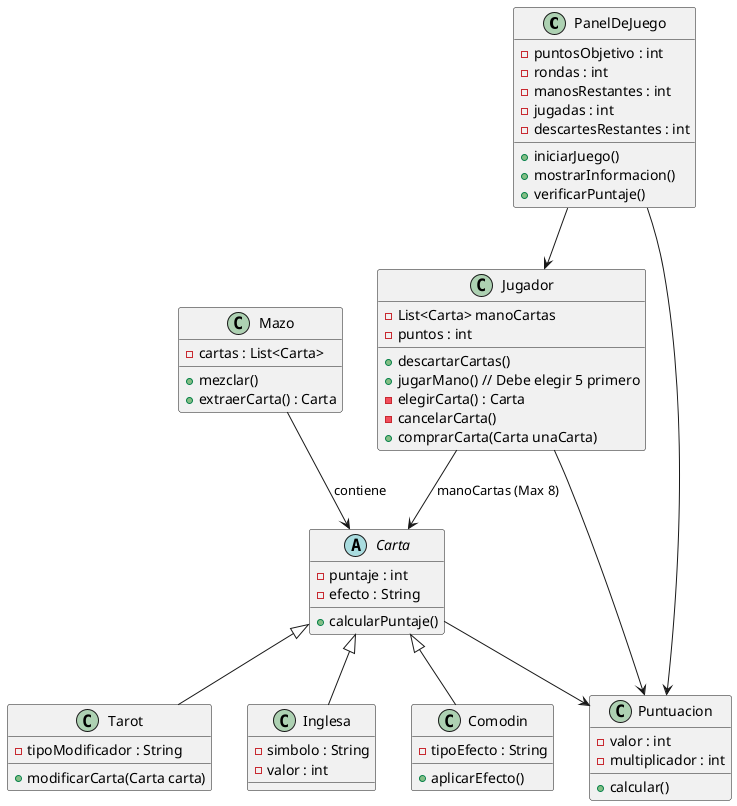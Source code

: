 @startuml Diagrama de Clases - General

class PanelDeJuego {
    - puntosObjetivo : int
    - rondas : int
    - manosRestantes : int
    - jugadas : int
    - descartesRestantes : int

    + iniciarJuego()
    + mostrarInformacion()
    + verificarPuntaje()
}

class Jugador {
    - List<Carta> manoCartas
    - puntos : int

    + descartarCartas()
    + jugarMano() // Debe elegir 5 primero
    - elegirCarta() : Carta
    - cancelarCarta() 
    + comprarCarta(Carta unaCarta)
}

abstract class Carta {
    - puntaje : int
    - efecto : String

    + calcularPuntaje()
}

class Inglesa extends Carta {
    - simbolo : String
    - valor : int
}

class Comodin extends Carta {
    - tipoEfecto : String

    + aplicarEfecto()
}

class Tarot extends Carta {
    - tipoModificador : String

    + modificarCarta(Carta carta)
}

class Mazo {
    - cartas : List<Carta>

    + mezclar()
    + extraerCarta() : Carta
}

class Puntuacion {
    - valor : int
    - multiplicador : int

    + calcular()
}

' Relaciones
PanelDeJuego --> Jugador
PanelDeJuego --> Puntuacion
Jugador --> Carta : manoCartas (Max 8)
Jugador --> Puntuacion
Carta --> Puntuacion
Mazo --> Carta : contiene

@enduml
